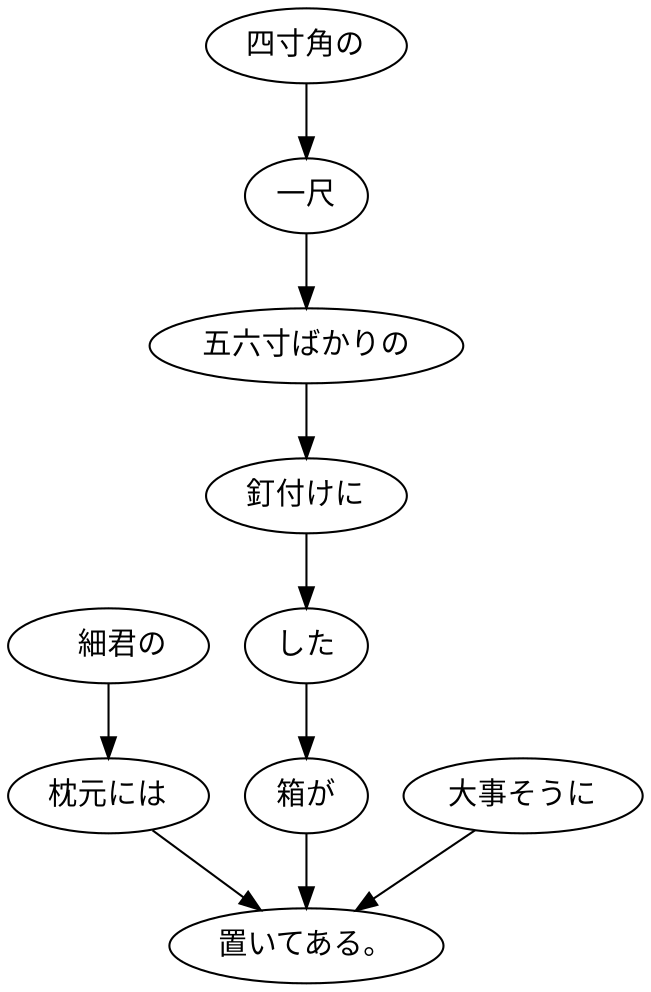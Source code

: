 digraph graph2834 {
	node0 [label="　細君の"];
	node1 [label="枕元には"];
	node2 [label="四寸角の"];
	node3 [label="一尺"];
	node4 [label="五六寸ばかりの"];
	node5 [label="釘付けに"];
	node6 [label="した"];
	node7 [label="箱が"];
	node8 [label="大事そうに"];
	node9 [label="置いてある。"];
	node0 -> node1;
	node1 -> node9;
	node2 -> node3;
	node3 -> node4;
	node4 -> node5;
	node5 -> node6;
	node6 -> node7;
	node7 -> node9;
	node8 -> node9;
}
